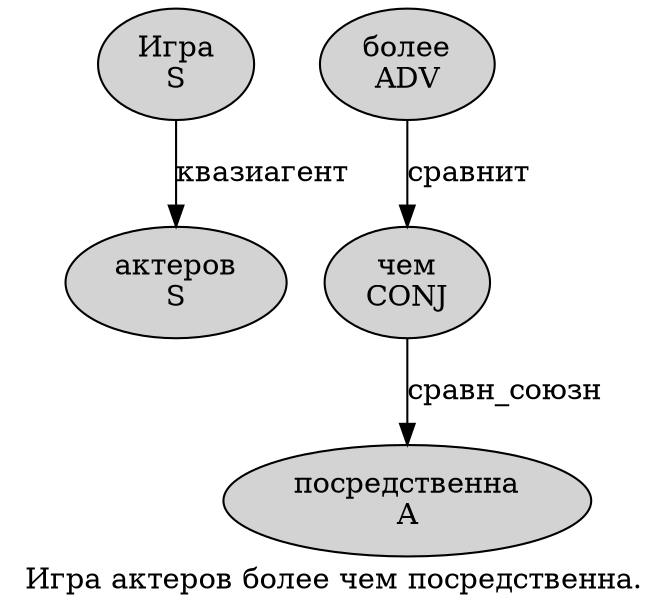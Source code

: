digraph SENTENCE_3861 {
	graph [label="Игра актеров более чем посредственна."]
	node [style=filled]
		0 [label="Игра
S" color="" fillcolor=lightgray penwidth=1 shape=ellipse]
		1 [label="актеров
S" color="" fillcolor=lightgray penwidth=1 shape=ellipse]
		2 [label="более
ADV" color="" fillcolor=lightgray penwidth=1 shape=ellipse]
		3 [label="чем
CONJ" color="" fillcolor=lightgray penwidth=1 shape=ellipse]
		4 [label="посредственна
A" color="" fillcolor=lightgray penwidth=1 shape=ellipse]
			2 -> 3 [label="сравнит"]
			3 -> 4 [label="сравн_союзн"]
			0 -> 1 [label="квазиагент"]
}